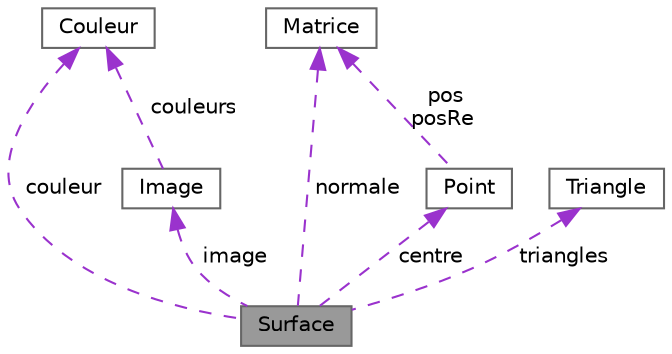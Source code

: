 digraph "Surface"
{
 // LATEX_PDF_SIZE
  bgcolor="transparent";
  edge [fontname=Helvetica,fontsize=10,labelfontname=Helvetica,labelfontsize=10];
  node [fontname=Helvetica,fontsize=10,shape=box,height=0.2,width=0.4];
  Node1 [label="Surface",height=0.2,width=0.4,color="gray40", fillcolor="grey60", style="filled", fontcolor="black",tooltip="classe Surface"];
  Node2 -> Node1 [dir="back",color="darkorchid3",style="dashed",label=" couleur" ];
  Node2 [label="Couleur",height=0.2,width=0.4,color="gray40", fillcolor="white", style="filled",URL="$classCouleur.html",tooltip="classe Couleur"];
  Node3 -> Node1 [dir="back",color="darkorchid3",style="dashed",label=" normale" ];
  Node3 [label="Matrice",height=0.2,width=0.4,color="gray40", fillcolor="white", style="filled",URL="$classMatrice.html",tooltip="classe Matrice"];
  Node4 -> Node1 [dir="back",color="darkorchid3",style="dashed",label=" image" ];
  Node4 [label="Image",height=0.2,width=0.4,color="gray40", fillcolor="white", style="filled",URL="$classImage.html",tooltip="classe Image"];
  Node2 -> Node4 [dir="back",color="darkorchid3",style="dashed",label=" couleurs" ];
  Node5 -> Node1 [dir="back",color="darkorchid3",style="dashed",label=" triangles" ];
  Node5 [label="Triangle",height=0.2,width=0.4,color="gray40", fillcolor="white", style="filled",URL="$structTriangle.html",tooltip="structure Triangle"];
  Node6 -> Node1 [dir="back",color="darkorchid3",style="dashed",label=" centre" ];
  Node6 [label="Point",height=0.2,width=0.4,color="gray40", fillcolor="white", style="filled",URL="$structPoint.html",tooltip="structure Point"];
  Node3 -> Node6 [dir="back",color="darkorchid3",style="dashed",label=" pos\nposRe" ];
}

